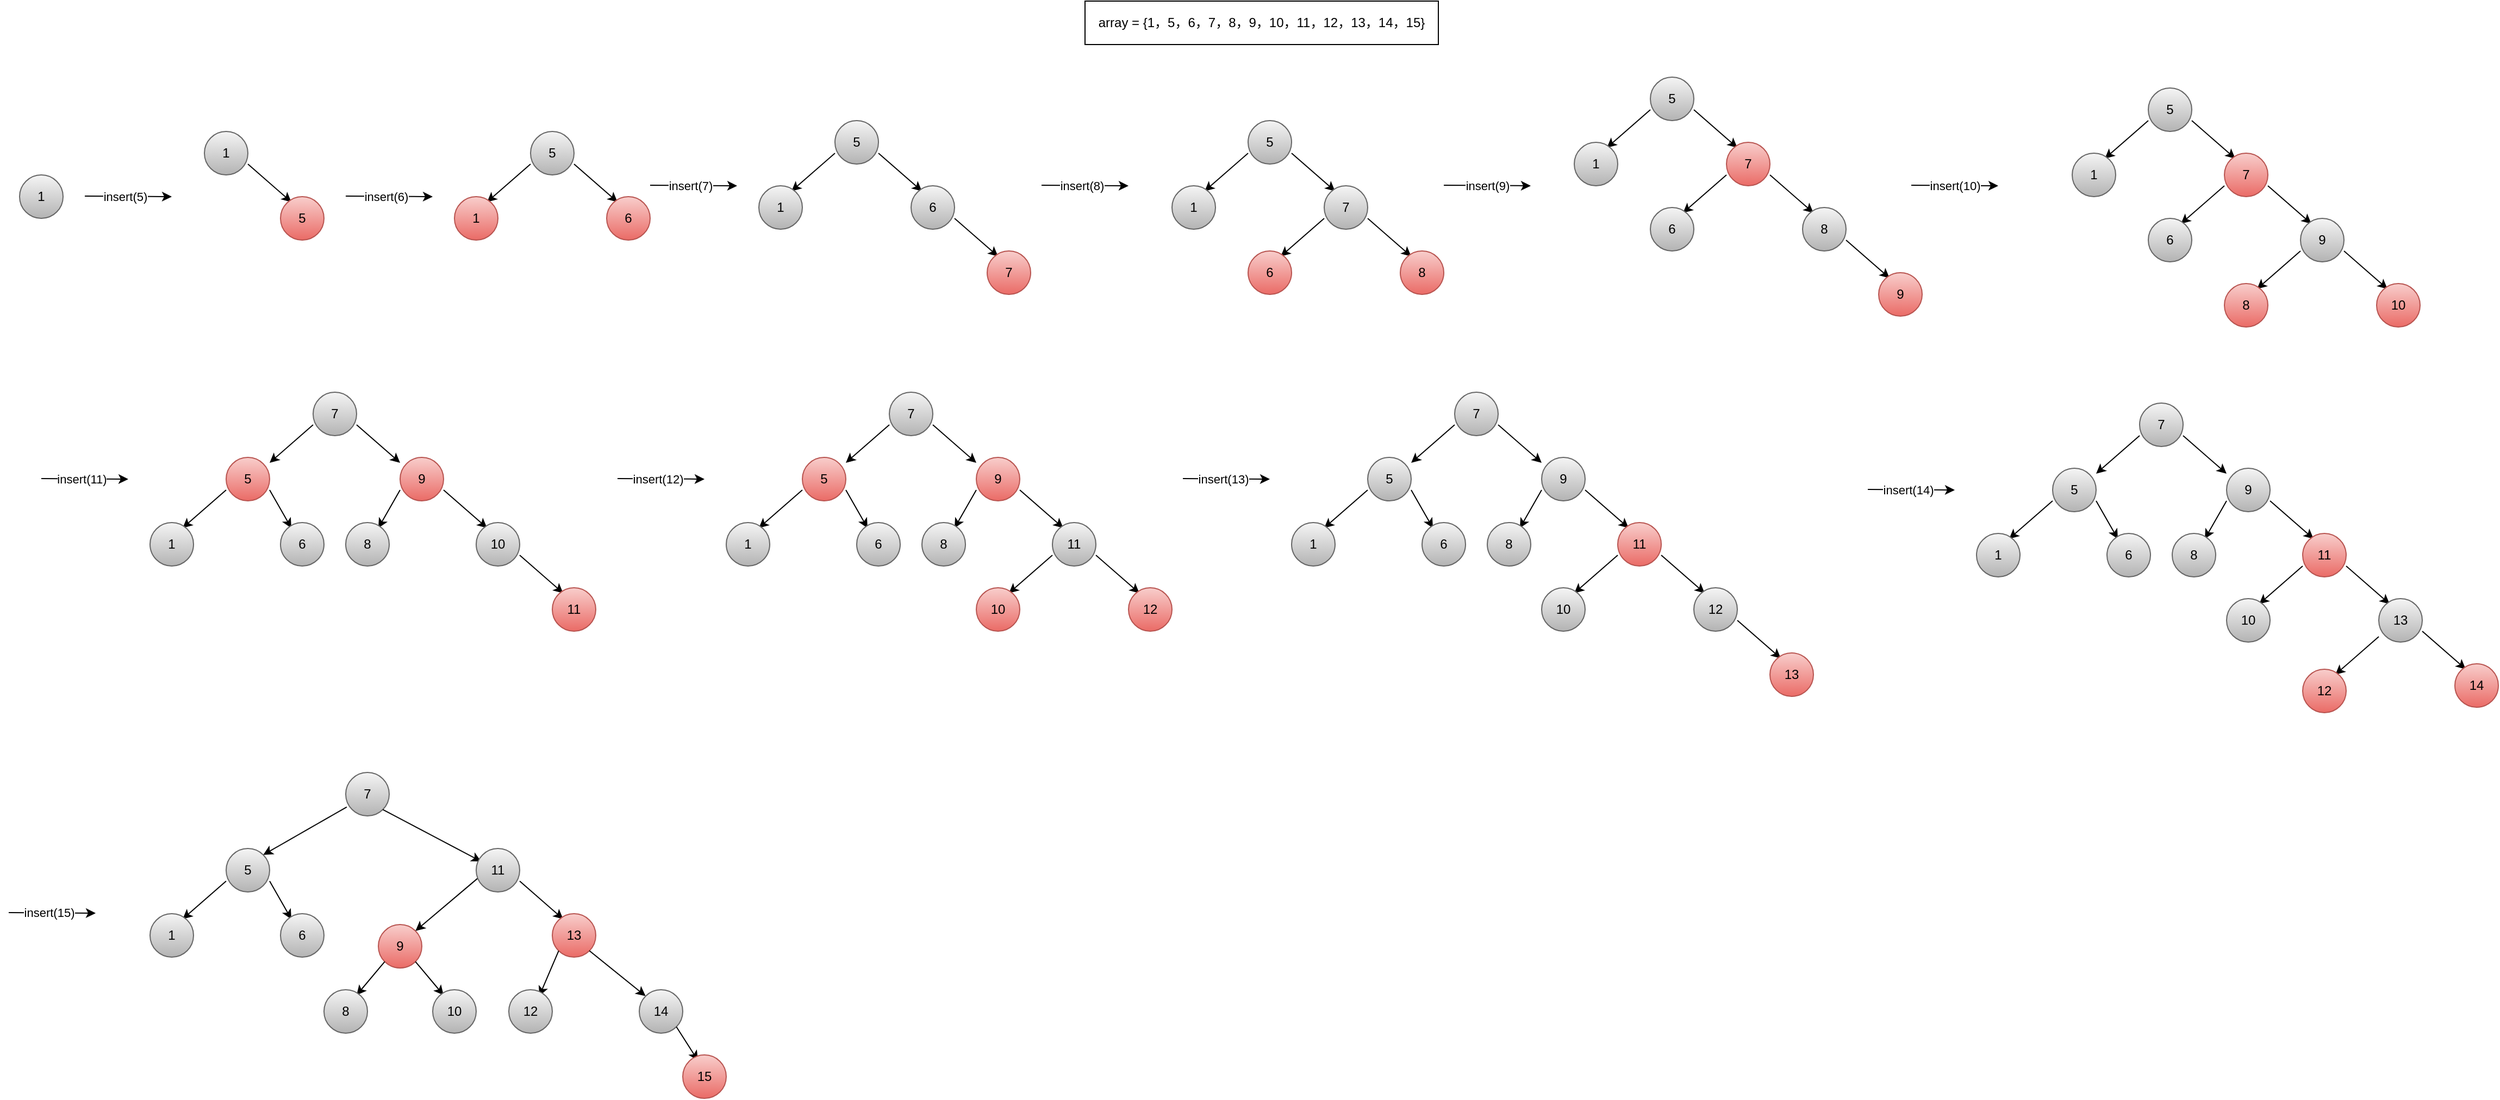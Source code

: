 <mxfile version="26.2.8">
  <diagram name="第 1 页" id="Wae8W_KRl8ywe-Jb29r9">
    <mxGraphModel dx="852" dy="590" grid="1" gridSize="10" guides="1" tooltips="1" connect="1" arrows="1" fold="1" page="1" pageScale="1" pageWidth="827" pageHeight="1169" math="0" shadow="0">
      <root>
        <mxCell id="0" />
        <mxCell id="1" parent="0" />
        <mxCell id="nXGSX_u4DIBoH6PeZEtl-1" value="1" style="ellipse;whiteSpace=wrap;html=1;aspect=fixed;fillColor=#f5f5f5;strokeColor=#666666;gradientColor=#b3b3b3;" vertex="1" parent="1">
          <mxGeometry x="20" y="190" width="40" height="40" as="geometry" />
        </mxCell>
        <mxCell id="nXGSX_u4DIBoH6PeZEtl-2" value="array = {1，5，6，7，8，9，10，11，12，13，14，15}" style="rounded=0;whiteSpace=wrap;html=1;" vertex="1" parent="1">
          <mxGeometry x="1000" y="30" width="325" height="40" as="geometry" />
        </mxCell>
        <mxCell id="nXGSX_u4DIBoH6PeZEtl-3" value="" style="endArrow=classic;html=1;rounded=0;" edge="1" parent="1">
          <mxGeometry width="50" height="50" relative="1" as="geometry">
            <mxPoint x="80" y="209.5" as="sourcePoint" />
            <mxPoint x="160" y="210" as="targetPoint" />
          </mxGeometry>
        </mxCell>
        <mxCell id="nXGSX_u4DIBoH6PeZEtl-4" value="insert(5)" style="edgeLabel;html=1;align=center;verticalAlign=middle;resizable=0;points=[];" vertex="1" connectable="0" parent="nXGSX_u4DIBoH6PeZEtl-3">
          <mxGeometry x="-0.32" relative="1" as="geometry">
            <mxPoint x="10" as="offset" />
          </mxGeometry>
        </mxCell>
        <mxCell id="nXGSX_u4DIBoH6PeZEtl-5" value="1" style="ellipse;whiteSpace=wrap;html=1;aspect=fixed;fillColor=#f5f5f5;strokeColor=#666666;gradientColor=#b3b3b3;" vertex="1" parent="1">
          <mxGeometry x="190" y="150" width="40" height="40" as="geometry" />
        </mxCell>
        <mxCell id="nXGSX_u4DIBoH6PeZEtl-7" value="" style="endArrow=classic;html=1;rounded=0;" edge="1" parent="1">
          <mxGeometry width="50" height="50" relative="1" as="geometry">
            <mxPoint x="230" y="180" as="sourcePoint" />
            <mxPoint x="270" y="215" as="targetPoint" />
          </mxGeometry>
        </mxCell>
        <mxCell id="nXGSX_u4DIBoH6PeZEtl-10" value="5" style="ellipse;whiteSpace=wrap;html=1;aspect=fixed;fillColor=#f8cecc;strokeColor=#b85450;gradientColor=#ea6b66;" vertex="1" parent="1">
          <mxGeometry x="260" y="210" width="40" height="40" as="geometry" />
        </mxCell>
        <mxCell id="nXGSX_u4DIBoH6PeZEtl-11" value="" style="endArrow=classic;html=1;rounded=0;" edge="1" parent="1">
          <mxGeometry width="50" height="50" relative="1" as="geometry">
            <mxPoint x="320" y="209.5" as="sourcePoint" />
            <mxPoint x="400" y="210" as="targetPoint" />
          </mxGeometry>
        </mxCell>
        <mxCell id="nXGSX_u4DIBoH6PeZEtl-12" value="insert(6)" style="edgeLabel;html=1;align=center;verticalAlign=middle;resizable=0;points=[];" vertex="1" connectable="0" parent="nXGSX_u4DIBoH6PeZEtl-11">
          <mxGeometry x="-0.32" relative="1" as="geometry">
            <mxPoint x="10" as="offset" />
          </mxGeometry>
        </mxCell>
        <mxCell id="nXGSX_u4DIBoH6PeZEtl-13" value="5" style="ellipse;whiteSpace=wrap;html=1;aspect=fixed;fillColor=#f5f5f5;strokeColor=#666666;gradientColor=#b3b3b3;" vertex="1" parent="1">
          <mxGeometry x="490" y="150" width="40" height="40" as="geometry" />
        </mxCell>
        <mxCell id="nXGSX_u4DIBoH6PeZEtl-14" value="" style="endArrow=classic;html=1;rounded=0;" edge="1" parent="1">
          <mxGeometry width="50" height="50" relative="1" as="geometry">
            <mxPoint x="530" y="180" as="sourcePoint" />
            <mxPoint x="570" y="215" as="targetPoint" />
          </mxGeometry>
        </mxCell>
        <mxCell id="nXGSX_u4DIBoH6PeZEtl-15" value="6" style="ellipse;whiteSpace=wrap;html=1;aspect=fixed;fillColor=#f8cecc;strokeColor=#b85450;gradientColor=#ea6b66;" vertex="1" parent="1">
          <mxGeometry x="560" y="210" width="40" height="40" as="geometry" />
        </mxCell>
        <mxCell id="nXGSX_u4DIBoH6PeZEtl-16" value="" style="endArrow=classic;html=1;rounded=0;" edge="1" parent="1">
          <mxGeometry width="50" height="50" relative="1" as="geometry">
            <mxPoint x="490" y="180" as="sourcePoint" />
            <mxPoint x="450" y="215" as="targetPoint" />
          </mxGeometry>
        </mxCell>
        <mxCell id="nXGSX_u4DIBoH6PeZEtl-17" value="1" style="ellipse;whiteSpace=wrap;html=1;aspect=fixed;fillColor=#f8cecc;strokeColor=#b85450;gradientColor=#ea6b66;" vertex="1" parent="1">
          <mxGeometry x="420" y="210" width="40" height="40" as="geometry" />
        </mxCell>
        <mxCell id="nXGSX_u4DIBoH6PeZEtl-18" value="" style="endArrow=classic;html=1;rounded=0;" edge="1" parent="1">
          <mxGeometry width="50" height="50" relative="1" as="geometry">
            <mxPoint x="600" y="199.5" as="sourcePoint" />
            <mxPoint x="680" y="200" as="targetPoint" />
          </mxGeometry>
        </mxCell>
        <mxCell id="nXGSX_u4DIBoH6PeZEtl-19" value="insert(7)" style="edgeLabel;html=1;align=center;verticalAlign=middle;resizable=0;points=[];" vertex="1" connectable="0" parent="nXGSX_u4DIBoH6PeZEtl-18">
          <mxGeometry x="-0.32" relative="1" as="geometry">
            <mxPoint x="10" as="offset" />
          </mxGeometry>
        </mxCell>
        <mxCell id="nXGSX_u4DIBoH6PeZEtl-20" value="5" style="ellipse;whiteSpace=wrap;html=1;aspect=fixed;fillColor=#f5f5f5;strokeColor=#666666;gradientColor=#b3b3b3;" vertex="1" parent="1">
          <mxGeometry x="770" y="140" width="40" height="40" as="geometry" />
        </mxCell>
        <mxCell id="nXGSX_u4DIBoH6PeZEtl-21" value="" style="endArrow=classic;html=1;rounded=0;" edge="1" parent="1">
          <mxGeometry width="50" height="50" relative="1" as="geometry">
            <mxPoint x="810" y="170" as="sourcePoint" />
            <mxPoint x="850" y="205" as="targetPoint" />
          </mxGeometry>
        </mxCell>
        <mxCell id="nXGSX_u4DIBoH6PeZEtl-22" value="6" style="ellipse;whiteSpace=wrap;html=1;aspect=fixed;fillColor=#f5f5f5;strokeColor=#666666;gradientColor=#b3b3b3;" vertex="1" parent="1">
          <mxGeometry x="840" y="200" width="40" height="40" as="geometry" />
        </mxCell>
        <mxCell id="nXGSX_u4DIBoH6PeZEtl-23" value="" style="endArrow=classic;html=1;rounded=0;" edge="1" parent="1">
          <mxGeometry width="50" height="50" relative="1" as="geometry">
            <mxPoint x="770" y="170" as="sourcePoint" />
            <mxPoint x="730" y="205" as="targetPoint" />
          </mxGeometry>
        </mxCell>
        <mxCell id="nXGSX_u4DIBoH6PeZEtl-24" value="1" style="ellipse;whiteSpace=wrap;html=1;aspect=fixed;fillColor=#f5f5f5;strokeColor=#666666;gradientColor=#b3b3b3;" vertex="1" parent="1">
          <mxGeometry x="700" y="200" width="40" height="40" as="geometry" />
        </mxCell>
        <mxCell id="nXGSX_u4DIBoH6PeZEtl-25" value="" style="endArrow=classic;html=1;rounded=0;" edge="1" parent="1">
          <mxGeometry width="50" height="50" relative="1" as="geometry">
            <mxPoint x="880" y="230" as="sourcePoint" />
            <mxPoint x="920" y="265" as="targetPoint" />
          </mxGeometry>
        </mxCell>
        <mxCell id="nXGSX_u4DIBoH6PeZEtl-26" value="7" style="ellipse;whiteSpace=wrap;html=1;aspect=fixed;fillColor=#f8cecc;strokeColor=#b85450;gradientColor=#ea6b66;" vertex="1" parent="1">
          <mxGeometry x="910" y="260" width="40" height="40" as="geometry" />
        </mxCell>
        <mxCell id="nXGSX_u4DIBoH6PeZEtl-29" value="" style="endArrow=classic;html=1;rounded=0;" edge="1" parent="1">
          <mxGeometry width="50" height="50" relative="1" as="geometry">
            <mxPoint x="960" y="199.5" as="sourcePoint" />
            <mxPoint x="1040" y="200" as="targetPoint" />
          </mxGeometry>
        </mxCell>
        <mxCell id="nXGSX_u4DIBoH6PeZEtl-30" value="insert(8)" style="edgeLabel;html=1;align=center;verticalAlign=middle;resizable=0;points=[];" vertex="1" connectable="0" parent="nXGSX_u4DIBoH6PeZEtl-29">
          <mxGeometry x="-0.32" relative="1" as="geometry">
            <mxPoint x="10" as="offset" />
          </mxGeometry>
        </mxCell>
        <mxCell id="nXGSX_u4DIBoH6PeZEtl-31" value="5" style="ellipse;whiteSpace=wrap;html=1;aspect=fixed;fillColor=#f5f5f5;strokeColor=#666666;gradientColor=#b3b3b3;" vertex="1" parent="1">
          <mxGeometry x="1150" y="140" width="40" height="40" as="geometry" />
        </mxCell>
        <mxCell id="nXGSX_u4DIBoH6PeZEtl-32" value="" style="endArrow=classic;html=1;rounded=0;" edge="1" parent="1">
          <mxGeometry width="50" height="50" relative="1" as="geometry">
            <mxPoint x="1190" y="170" as="sourcePoint" />
            <mxPoint x="1230" y="205" as="targetPoint" />
          </mxGeometry>
        </mxCell>
        <mxCell id="nXGSX_u4DIBoH6PeZEtl-33" value="7" style="ellipse;whiteSpace=wrap;html=1;aspect=fixed;fillColor=#f5f5f5;strokeColor=#666666;gradientColor=#b3b3b3;" vertex="1" parent="1">
          <mxGeometry x="1220" y="200" width="40" height="40" as="geometry" />
        </mxCell>
        <mxCell id="nXGSX_u4DIBoH6PeZEtl-34" value="" style="endArrow=classic;html=1;rounded=0;" edge="1" parent="1">
          <mxGeometry width="50" height="50" relative="1" as="geometry">
            <mxPoint x="1150" y="170" as="sourcePoint" />
            <mxPoint x="1110" y="205" as="targetPoint" />
          </mxGeometry>
        </mxCell>
        <mxCell id="nXGSX_u4DIBoH6PeZEtl-35" value="1" style="ellipse;whiteSpace=wrap;html=1;aspect=fixed;fillColor=#f5f5f5;strokeColor=#666666;gradientColor=#b3b3b3;" vertex="1" parent="1">
          <mxGeometry x="1080" y="200" width="40" height="40" as="geometry" />
        </mxCell>
        <mxCell id="nXGSX_u4DIBoH6PeZEtl-36" value="" style="endArrow=classic;html=1;rounded=0;" edge="1" parent="1">
          <mxGeometry width="50" height="50" relative="1" as="geometry">
            <mxPoint x="1260" y="230" as="sourcePoint" />
            <mxPoint x="1300" y="265" as="targetPoint" />
          </mxGeometry>
        </mxCell>
        <mxCell id="nXGSX_u4DIBoH6PeZEtl-37" value="8" style="ellipse;whiteSpace=wrap;html=1;aspect=fixed;fillColor=#f8cecc;strokeColor=#b85450;gradientColor=#ea6b66;" vertex="1" parent="1">
          <mxGeometry x="1290" y="260" width="40" height="40" as="geometry" />
        </mxCell>
        <mxCell id="nXGSX_u4DIBoH6PeZEtl-38" value="" style="endArrow=classic;html=1;rounded=0;" edge="1" parent="1">
          <mxGeometry width="50" height="50" relative="1" as="geometry">
            <mxPoint x="1220" y="230" as="sourcePoint" />
            <mxPoint x="1180" y="265" as="targetPoint" />
          </mxGeometry>
        </mxCell>
        <mxCell id="nXGSX_u4DIBoH6PeZEtl-39" value="6" style="ellipse;whiteSpace=wrap;html=1;aspect=fixed;fillColor=#f8cecc;strokeColor=#b85450;gradientColor=#ea6b66;" vertex="1" parent="1">
          <mxGeometry x="1150" y="260" width="40" height="40" as="geometry" />
        </mxCell>
        <mxCell id="nXGSX_u4DIBoH6PeZEtl-40" value="" style="endArrow=classic;html=1;rounded=0;" edge="1" parent="1">
          <mxGeometry width="50" height="50" relative="1" as="geometry">
            <mxPoint x="1330" y="199.5" as="sourcePoint" />
            <mxPoint x="1410" y="200" as="targetPoint" />
          </mxGeometry>
        </mxCell>
        <mxCell id="nXGSX_u4DIBoH6PeZEtl-41" value="insert(9)" style="edgeLabel;html=1;align=center;verticalAlign=middle;resizable=0;points=[];" vertex="1" connectable="0" parent="nXGSX_u4DIBoH6PeZEtl-40">
          <mxGeometry x="-0.32" relative="1" as="geometry">
            <mxPoint x="13" as="offset" />
          </mxGeometry>
        </mxCell>
        <mxCell id="nXGSX_u4DIBoH6PeZEtl-42" value="5" style="ellipse;whiteSpace=wrap;html=1;aspect=fixed;fillColor=#f5f5f5;strokeColor=#666666;gradientColor=#b3b3b3;" vertex="1" parent="1">
          <mxGeometry x="1520" y="100" width="40" height="40" as="geometry" />
        </mxCell>
        <mxCell id="nXGSX_u4DIBoH6PeZEtl-43" value="" style="endArrow=classic;html=1;rounded=0;" edge="1" parent="1">
          <mxGeometry width="50" height="50" relative="1" as="geometry">
            <mxPoint x="1560" y="130" as="sourcePoint" />
            <mxPoint x="1600" y="165" as="targetPoint" />
          </mxGeometry>
        </mxCell>
        <mxCell id="nXGSX_u4DIBoH6PeZEtl-44" value="7" style="ellipse;whiteSpace=wrap;html=1;aspect=fixed;fillColor=#f8cecc;strokeColor=#b85450;gradientColor=#ea6b66;" vertex="1" parent="1">
          <mxGeometry x="1590" y="160" width="40" height="40" as="geometry" />
        </mxCell>
        <mxCell id="nXGSX_u4DIBoH6PeZEtl-45" value="" style="endArrow=classic;html=1;rounded=0;" edge="1" parent="1">
          <mxGeometry width="50" height="50" relative="1" as="geometry">
            <mxPoint x="1520" y="130" as="sourcePoint" />
            <mxPoint x="1480" y="165" as="targetPoint" />
          </mxGeometry>
        </mxCell>
        <mxCell id="nXGSX_u4DIBoH6PeZEtl-46" value="1" style="ellipse;whiteSpace=wrap;html=1;aspect=fixed;fillColor=#f5f5f5;strokeColor=#666666;gradientColor=#b3b3b3;" vertex="1" parent="1">
          <mxGeometry x="1450" y="160" width="40" height="40" as="geometry" />
        </mxCell>
        <mxCell id="nXGSX_u4DIBoH6PeZEtl-47" value="" style="endArrow=classic;html=1;rounded=0;" edge="1" parent="1">
          <mxGeometry width="50" height="50" relative="1" as="geometry">
            <mxPoint x="1630" y="190" as="sourcePoint" />
            <mxPoint x="1670" y="225" as="targetPoint" />
          </mxGeometry>
        </mxCell>
        <mxCell id="nXGSX_u4DIBoH6PeZEtl-48" value="8" style="ellipse;whiteSpace=wrap;html=1;aspect=fixed;fillColor=#f5f5f5;strokeColor=#666666;gradientColor=#b3b3b3;" vertex="1" parent="1">
          <mxGeometry x="1660" y="220" width="40" height="40" as="geometry" />
        </mxCell>
        <mxCell id="nXGSX_u4DIBoH6PeZEtl-49" value="" style="endArrow=classic;html=1;rounded=0;" edge="1" parent="1">
          <mxGeometry width="50" height="50" relative="1" as="geometry">
            <mxPoint x="1590" y="190" as="sourcePoint" />
            <mxPoint x="1550" y="225" as="targetPoint" />
          </mxGeometry>
        </mxCell>
        <mxCell id="nXGSX_u4DIBoH6PeZEtl-50" value="6" style="ellipse;whiteSpace=wrap;html=1;aspect=fixed;fillColor=#f5f5f5;strokeColor=#666666;gradientColor=#b3b3b3;" vertex="1" parent="1">
          <mxGeometry x="1520" y="220" width="40" height="40" as="geometry" />
        </mxCell>
        <mxCell id="nXGSX_u4DIBoH6PeZEtl-51" value="" style="endArrow=classic;html=1;rounded=0;" edge="1" parent="1">
          <mxGeometry width="50" height="50" relative="1" as="geometry">
            <mxPoint x="1700" y="250" as="sourcePoint" />
            <mxPoint x="1740" y="285" as="targetPoint" />
          </mxGeometry>
        </mxCell>
        <mxCell id="nXGSX_u4DIBoH6PeZEtl-52" value="9" style="ellipse;whiteSpace=wrap;html=1;aspect=fixed;fillColor=#f8cecc;strokeColor=#b85450;gradientColor=#ea6b66;" vertex="1" parent="1">
          <mxGeometry x="1730" y="280" width="40" height="40" as="geometry" />
        </mxCell>
        <mxCell id="nXGSX_u4DIBoH6PeZEtl-53" value="" style="endArrow=classic;html=1;rounded=0;" edge="1" parent="1">
          <mxGeometry width="50" height="50" relative="1" as="geometry">
            <mxPoint x="1760" y="199.5" as="sourcePoint" />
            <mxPoint x="1840" y="200" as="targetPoint" />
          </mxGeometry>
        </mxCell>
        <mxCell id="nXGSX_u4DIBoH6PeZEtl-54" value="insert(10)" style="edgeLabel;html=1;align=center;verticalAlign=middle;resizable=0;points=[];" vertex="1" connectable="0" parent="nXGSX_u4DIBoH6PeZEtl-53">
          <mxGeometry x="-0.32" relative="1" as="geometry">
            <mxPoint x="13" as="offset" />
          </mxGeometry>
        </mxCell>
        <mxCell id="nXGSX_u4DIBoH6PeZEtl-55" value="5" style="ellipse;whiteSpace=wrap;html=1;aspect=fixed;fillColor=#f5f5f5;strokeColor=#666666;gradientColor=#b3b3b3;" vertex="1" parent="1">
          <mxGeometry x="1978" y="110" width="40" height="40" as="geometry" />
        </mxCell>
        <mxCell id="nXGSX_u4DIBoH6PeZEtl-56" value="" style="endArrow=classic;html=1;rounded=0;" edge="1" parent="1">
          <mxGeometry width="50" height="50" relative="1" as="geometry">
            <mxPoint x="2018" y="140" as="sourcePoint" />
            <mxPoint x="2058" y="175" as="targetPoint" />
          </mxGeometry>
        </mxCell>
        <mxCell id="nXGSX_u4DIBoH6PeZEtl-57" value="7" style="ellipse;whiteSpace=wrap;html=1;aspect=fixed;fillColor=#f8cecc;strokeColor=#b85450;gradientColor=#ea6b66;" vertex="1" parent="1">
          <mxGeometry x="2048" y="170" width="40" height="40" as="geometry" />
        </mxCell>
        <mxCell id="nXGSX_u4DIBoH6PeZEtl-58" value="" style="endArrow=classic;html=1;rounded=0;" edge="1" parent="1">
          <mxGeometry width="50" height="50" relative="1" as="geometry">
            <mxPoint x="1978" y="140" as="sourcePoint" />
            <mxPoint x="1938" y="175" as="targetPoint" />
          </mxGeometry>
        </mxCell>
        <mxCell id="nXGSX_u4DIBoH6PeZEtl-59" value="1" style="ellipse;whiteSpace=wrap;html=1;aspect=fixed;fillColor=#f5f5f5;strokeColor=#666666;gradientColor=#b3b3b3;" vertex="1" parent="1">
          <mxGeometry x="1908" y="170" width="40" height="40" as="geometry" />
        </mxCell>
        <mxCell id="nXGSX_u4DIBoH6PeZEtl-60" value="" style="endArrow=classic;html=1;rounded=0;" edge="1" parent="1">
          <mxGeometry width="50" height="50" relative="1" as="geometry">
            <mxPoint x="2088" y="200" as="sourcePoint" />
            <mxPoint x="2128" y="235" as="targetPoint" />
          </mxGeometry>
        </mxCell>
        <mxCell id="nXGSX_u4DIBoH6PeZEtl-61" value="9" style="ellipse;whiteSpace=wrap;html=1;aspect=fixed;fillColor=#f5f5f5;strokeColor=#666666;gradientColor=#b3b3b3;" vertex="1" parent="1">
          <mxGeometry x="2118" y="230" width="40" height="40" as="geometry" />
        </mxCell>
        <mxCell id="nXGSX_u4DIBoH6PeZEtl-62" value="" style="endArrow=classic;html=1;rounded=0;" edge="1" parent="1">
          <mxGeometry width="50" height="50" relative="1" as="geometry">
            <mxPoint x="2048" y="200" as="sourcePoint" />
            <mxPoint x="2008" y="235" as="targetPoint" />
          </mxGeometry>
        </mxCell>
        <mxCell id="nXGSX_u4DIBoH6PeZEtl-63" value="6" style="ellipse;whiteSpace=wrap;html=1;aspect=fixed;fillColor=#f5f5f5;strokeColor=#666666;gradientColor=#b3b3b3;" vertex="1" parent="1">
          <mxGeometry x="1978" y="230" width="40" height="40" as="geometry" />
        </mxCell>
        <mxCell id="nXGSX_u4DIBoH6PeZEtl-64" value="" style="endArrow=classic;html=1;rounded=0;" edge="1" parent="1">
          <mxGeometry width="50" height="50" relative="1" as="geometry">
            <mxPoint x="2158" y="260" as="sourcePoint" />
            <mxPoint x="2198" y="295" as="targetPoint" />
          </mxGeometry>
        </mxCell>
        <mxCell id="nXGSX_u4DIBoH6PeZEtl-65" value="10" style="ellipse;whiteSpace=wrap;html=1;aspect=fixed;fillColor=#f8cecc;strokeColor=#b85450;gradientColor=#ea6b66;" vertex="1" parent="1">
          <mxGeometry x="2188" y="290" width="40" height="40" as="geometry" />
        </mxCell>
        <mxCell id="nXGSX_u4DIBoH6PeZEtl-69" value="" style="endArrow=classic;html=1;rounded=0;" edge="1" parent="1">
          <mxGeometry width="50" height="50" relative="1" as="geometry">
            <mxPoint x="2118" y="260" as="sourcePoint" />
            <mxPoint x="2078" y="295" as="targetPoint" />
          </mxGeometry>
        </mxCell>
        <mxCell id="nXGSX_u4DIBoH6PeZEtl-70" value="8" style="ellipse;whiteSpace=wrap;html=1;aspect=fixed;fillColor=#f8cecc;strokeColor=#b85450;gradientColor=#ea6b66;" vertex="1" parent="1">
          <mxGeometry x="2048" y="290" width="40" height="40" as="geometry" />
        </mxCell>
        <mxCell id="nXGSX_u4DIBoH6PeZEtl-71" value="" style="endArrow=classic;html=1;rounded=0;" edge="1" parent="1">
          <mxGeometry width="50" height="50" relative="1" as="geometry">
            <mxPoint x="40" y="469.5" as="sourcePoint" />
            <mxPoint x="120" y="470" as="targetPoint" />
          </mxGeometry>
        </mxCell>
        <mxCell id="nXGSX_u4DIBoH6PeZEtl-72" value="insert(11)" style="edgeLabel;html=1;align=center;verticalAlign=middle;resizable=0;points=[];" vertex="1" connectable="0" parent="nXGSX_u4DIBoH6PeZEtl-71">
          <mxGeometry x="-0.32" relative="1" as="geometry">
            <mxPoint x="10" as="offset" />
          </mxGeometry>
        </mxCell>
        <mxCell id="nXGSX_u4DIBoH6PeZEtl-73" value="5" style="ellipse;whiteSpace=wrap;html=1;aspect=fixed;fillColor=#f8cecc;strokeColor=#b85450;gradientColor=#ea6b66;" vertex="1" parent="1">
          <mxGeometry x="210" y="450" width="40" height="40" as="geometry" />
        </mxCell>
        <mxCell id="nXGSX_u4DIBoH6PeZEtl-74" value="" style="endArrow=classic;html=1;rounded=0;" edge="1" parent="1">
          <mxGeometry width="50" height="50" relative="1" as="geometry">
            <mxPoint x="250" y="480" as="sourcePoint" />
            <mxPoint x="270" y="515" as="targetPoint" />
          </mxGeometry>
        </mxCell>
        <mxCell id="nXGSX_u4DIBoH6PeZEtl-75" value="7" style="ellipse;whiteSpace=wrap;html=1;aspect=fixed;fillColor=#f5f5f5;strokeColor=#666666;gradientColor=#b3b3b3;" vertex="1" parent="1">
          <mxGeometry x="290" y="390" width="40" height="40" as="geometry" />
        </mxCell>
        <mxCell id="nXGSX_u4DIBoH6PeZEtl-76" value="" style="endArrow=classic;html=1;rounded=0;" edge="1" parent="1">
          <mxGeometry width="50" height="50" relative="1" as="geometry">
            <mxPoint x="210" y="480" as="sourcePoint" />
            <mxPoint x="170" y="515" as="targetPoint" />
          </mxGeometry>
        </mxCell>
        <mxCell id="nXGSX_u4DIBoH6PeZEtl-77" value="1" style="ellipse;whiteSpace=wrap;html=1;aspect=fixed;fillColor=#f5f5f5;strokeColor=#666666;gradientColor=#b3b3b3;" vertex="1" parent="1">
          <mxGeometry x="140" y="510" width="40" height="40" as="geometry" />
        </mxCell>
        <mxCell id="nXGSX_u4DIBoH6PeZEtl-78" value="" style="endArrow=classic;html=1;rounded=0;" edge="1" parent="1">
          <mxGeometry width="50" height="50" relative="1" as="geometry">
            <mxPoint x="330" y="420" as="sourcePoint" />
            <mxPoint x="370" y="455" as="targetPoint" />
          </mxGeometry>
        </mxCell>
        <mxCell id="nXGSX_u4DIBoH6PeZEtl-79" value="9" style="ellipse;whiteSpace=wrap;html=1;aspect=fixed;fillColor=#f8cecc;strokeColor=#b85450;gradientColor=#ea6b66;" vertex="1" parent="1">
          <mxGeometry x="370" y="450" width="40" height="40" as="geometry" />
        </mxCell>
        <mxCell id="nXGSX_u4DIBoH6PeZEtl-80" value="" style="endArrow=classic;html=1;rounded=0;" edge="1" parent="1">
          <mxGeometry width="50" height="50" relative="1" as="geometry">
            <mxPoint x="290" y="420" as="sourcePoint" />
            <mxPoint x="250" y="455" as="targetPoint" />
          </mxGeometry>
        </mxCell>
        <mxCell id="nXGSX_u4DIBoH6PeZEtl-81" value="6" style="ellipse;whiteSpace=wrap;html=1;aspect=fixed;fillColor=#f5f5f5;strokeColor=#666666;gradientColor=#b3b3b3;" vertex="1" parent="1">
          <mxGeometry x="260" y="510" width="40" height="40" as="geometry" />
        </mxCell>
        <mxCell id="nXGSX_u4DIBoH6PeZEtl-82" value="" style="endArrow=classic;html=1;rounded=0;" edge="1" parent="1">
          <mxGeometry width="50" height="50" relative="1" as="geometry">
            <mxPoint x="410" y="480" as="sourcePoint" />
            <mxPoint x="450" y="515" as="targetPoint" />
          </mxGeometry>
        </mxCell>
        <mxCell id="nXGSX_u4DIBoH6PeZEtl-83" value="10" style="ellipse;whiteSpace=wrap;html=1;aspect=fixed;fillColor=#f5f5f5;strokeColor=#666666;gradientColor=#b3b3b3;" vertex="1" parent="1">
          <mxGeometry x="440" y="510" width="40" height="40" as="geometry" />
        </mxCell>
        <mxCell id="nXGSX_u4DIBoH6PeZEtl-84" value="" style="endArrow=classic;html=1;rounded=0;" edge="1" parent="1">
          <mxGeometry width="50" height="50" relative="1" as="geometry">
            <mxPoint x="370" y="480" as="sourcePoint" />
            <mxPoint x="350" y="515" as="targetPoint" />
          </mxGeometry>
        </mxCell>
        <mxCell id="nXGSX_u4DIBoH6PeZEtl-85" value="8" style="ellipse;whiteSpace=wrap;html=1;aspect=fixed;fillColor=#f5f5f5;strokeColor=#666666;gradientColor=#b3b3b3;" vertex="1" parent="1">
          <mxGeometry x="320" y="510" width="40" height="40" as="geometry" />
        </mxCell>
        <mxCell id="nXGSX_u4DIBoH6PeZEtl-86" value="" style="endArrow=classic;html=1;rounded=0;" edge="1" parent="1">
          <mxGeometry width="50" height="50" relative="1" as="geometry">
            <mxPoint x="480" y="540" as="sourcePoint" />
            <mxPoint x="520" y="575" as="targetPoint" />
          </mxGeometry>
        </mxCell>
        <mxCell id="nXGSX_u4DIBoH6PeZEtl-87" value="11" style="ellipse;whiteSpace=wrap;html=1;aspect=fixed;fillColor=#f8cecc;strokeColor=#b85450;gradientColor=#ea6b66;" vertex="1" parent="1">
          <mxGeometry x="510" y="570" width="40" height="40" as="geometry" />
        </mxCell>
        <mxCell id="nXGSX_u4DIBoH6PeZEtl-90" value="" style="endArrow=classic;html=1;rounded=0;" edge="1" parent="1">
          <mxGeometry width="50" height="50" relative="1" as="geometry">
            <mxPoint x="570" y="469.5" as="sourcePoint" />
            <mxPoint x="650" y="470" as="targetPoint" />
          </mxGeometry>
        </mxCell>
        <mxCell id="nXGSX_u4DIBoH6PeZEtl-91" value="insert(12)" style="edgeLabel;html=1;align=center;verticalAlign=middle;resizable=0;points=[];" vertex="1" connectable="0" parent="nXGSX_u4DIBoH6PeZEtl-90">
          <mxGeometry x="-0.32" relative="1" as="geometry">
            <mxPoint x="10" as="offset" />
          </mxGeometry>
        </mxCell>
        <mxCell id="nXGSX_u4DIBoH6PeZEtl-92" value="5" style="ellipse;whiteSpace=wrap;html=1;aspect=fixed;fillColor=#f8cecc;strokeColor=#b85450;gradientColor=#ea6b66;" vertex="1" parent="1">
          <mxGeometry x="740" y="450" width="40" height="40" as="geometry" />
        </mxCell>
        <mxCell id="nXGSX_u4DIBoH6PeZEtl-93" value="" style="endArrow=classic;html=1;rounded=0;" edge="1" parent="1">
          <mxGeometry width="50" height="50" relative="1" as="geometry">
            <mxPoint x="780" y="480" as="sourcePoint" />
            <mxPoint x="800" y="515" as="targetPoint" />
          </mxGeometry>
        </mxCell>
        <mxCell id="nXGSX_u4DIBoH6PeZEtl-94" value="7" style="ellipse;whiteSpace=wrap;html=1;aspect=fixed;fillColor=#f5f5f5;strokeColor=#666666;gradientColor=#b3b3b3;" vertex="1" parent="1">
          <mxGeometry x="820" y="390" width="40" height="40" as="geometry" />
        </mxCell>
        <mxCell id="nXGSX_u4DIBoH6PeZEtl-95" value="" style="endArrow=classic;html=1;rounded=0;" edge="1" parent="1">
          <mxGeometry width="50" height="50" relative="1" as="geometry">
            <mxPoint x="740" y="480" as="sourcePoint" />
            <mxPoint x="700" y="515" as="targetPoint" />
          </mxGeometry>
        </mxCell>
        <mxCell id="nXGSX_u4DIBoH6PeZEtl-96" value="1" style="ellipse;whiteSpace=wrap;html=1;aspect=fixed;fillColor=#f5f5f5;strokeColor=#666666;gradientColor=#b3b3b3;" vertex="1" parent="1">
          <mxGeometry x="670" y="510" width="40" height="40" as="geometry" />
        </mxCell>
        <mxCell id="nXGSX_u4DIBoH6PeZEtl-97" value="" style="endArrow=classic;html=1;rounded=0;" edge="1" parent="1">
          <mxGeometry width="50" height="50" relative="1" as="geometry">
            <mxPoint x="860" y="420" as="sourcePoint" />
            <mxPoint x="900" y="455" as="targetPoint" />
          </mxGeometry>
        </mxCell>
        <mxCell id="nXGSX_u4DIBoH6PeZEtl-98" value="9" style="ellipse;whiteSpace=wrap;html=1;aspect=fixed;fillColor=#f8cecc;strokeColor=#b85450;gradientColor=#ea6b66;" vertex="1" parent="1">
          <mxGeometry x="900" y="450" width="40" height="40" as="geometry" />
        </mxCell>
        <mxCell id="nXGSX_u4DIBoH6PeZEtl-99" value="" style="endArrow=classic;html=1;rounded=0;" edge="1" parent="1">
          <mxGeometry width="50" height="50" relative="1" as="geometry">
            <mxPoint x="820" y="420" as="sourcePoint" />
            <mxPoint x="780" y="455" as="targetPoint" />
          </mxGeometry>
        </mxCell>
        <mxCell id="nXGSX_u4DIBoH6PeZEtl-100" value="6" style="ellipse;whiteSpace=wrap;html=1;aspect=fixed;fillColor=#f5f5f5;strokeColor=#666666;gradientColor=#b3b3b3;" vertex="1" parent="1">
          <mxGeometry x="790" y="510" width="40" height="40" as="geometry" />
        </mxCell>
        <mxCell id="nXGSX_u4DIBoH6PeZEtl-101" value="" style="endArrow=classic;html=1;rounded=0;" edge="1" parent="1">
          <mxGeometry width="50" height="50" relative="1" as="geometry">
            <mxPoint x="940" y="480" as="sourcePoint" />
            <mxPoint x="980" y="515" as="targetPoint" />
          </mxGeometry>
        </mxCell>
        <mxCell id="nXGSX_u4DIBoH6PeZEtl-102" value="11" style="ellipse;whiteSpace=wrap;html=1;aspect=fixed;fillColor=#f5f5f5;strokeColor=#666666;gradientColor=#b3b3b3;" vertex="1" parent="1">
          <mxGeometry x="970" y="510" width="40" height="40" as="geometry" />
        </mxCell>
        <mxCell id="nXGSX_u4DIBoH6PeZEtl-103" value="" style="endArrow=classic;html=1;rounded=0;" edge="1" parent="1">
          <mxGeometry width="50" height="50" relative="1" as="geometry">
            <mxPoint x="900" y="480" as="sourcePoint" />
            <mxPoint x="880" y="515" as="targetPoint" />
          </mxGeometry>
        </mxCell>
        <mxCell id="nXGSX_u4DIBoH6PeZEtl-104" value="8" style="ellipse;whiteSpace=wrap;html=1;aspect=fixed;fillColor=#f5f5f5;strokeColor=#666666;gradientColor=#b3b3b3;" vertex="1" parent="1">
          <mxGeometry x="850" y="510" width="40" height="40" as="geometry" />
        </mxCell>
        <mxCell id="nXGSX_u4DIBoH6PeZEtl-105" value="" style="endArrow=classic;html=1;rounded=0;" edge="1" parent="1">
          <mxGeometry width="50" height="50" relative="1" as="geometry">
            <mxPoint x="1010" y="540" as="sourcePoint" />
            <mxPoint x="1050" y="575" as="targetPoint" />
          </mxGeometry>
        </mxCell>
        <mxCell id="nXGSX_u4DIBoH6PeZEtl-106" value="12" style="ellipse;whiteSpace=wrap;html=1;aspect=fixed;fillColor=#f8cecc;strokeColor=#b85450;gradientColor=#ea6b66;" vertex="1" parent="1">
          <mxGeometry x="1040" y="570" width="40" height="40" as="geometry" />
        </mxCell>
        <mxCell id="nXGSX_u4DIBoH6PeZEtl-109" value="" style="endArrow=classic;html=1;rounded=0;" edge="1" parent="1">
          <mxGeometry width="50" height="50" relative="1" as="geometry">
            <mxPoint x="970" y="540" as="sourcePoint" />
            <mxPoint x="930" y="575" as="targetPoint" />
          </mxGeometry>
        </mxCell>
        <mxCell id="nXGSX_u4DIBoH6PeZEtl-110" value="10" style="ellipse;whiteSpace=wrap;html=1;aspect=fixed;fillColor=#f8cecc;strokeColor=#b85450;gradientColor=#ea6b66;" vertex="1" parent="1">
          <mxGeometry x="900" y="570" width="40" height="40" as="geometry" />
        </mxCell>
        <mxCell id="nXGSX_u4DIBoH6PeZEtl-112" value="" style="endArrow=classic;html=1;rounded=0;" edge="1" parent="1">
          <mxGeometry width="50" height="50" relative="1" as="geometry">
            <mxPoint x="1090" y="469.5" as="sourcePoint" />
            <mxPoint x="1170" y="470" as="targetPoint" />
          </mxGeometry>
        </mxCell>
        <mxCell id="nXGSX_u4DIBoH6PeZEtl-113" value="insert(13)" style="edgeLabel;html=1;align=center;verticalAlign=middle;resizable=0;points=[];" vertex="1" connectable="0" parent="nXGSX_u4DIBoH6PeZEtl-112">
          <mxGeometry x="-0.32" relative="1" as="geometry">
            <mxPoint x="10" as="offset" />
          </mxGeometry>
        </mxCell>
        <mxCell id="nXGSX_u4DIBoH6PeZEtl-114" value="5" style="ellipse;whiteSpace=wrap;html=1;aspect=fixed;fillColor=#f5f5f5;strokeColor=#666666;gradientColor=#b3b3b3;" vertex="1" parent="1">
          <mxGeometry x="1260" y="450" width="40" height="40" as="geometry" />
        </mxCell>
        <mxCell id="nXGSX_u4DIBoH6PeZEtl-115" value="" style="endArrow=classic;html=1;rounded=0;" edge="1" parent="1">
          <mxGeometry width="50" height="50" relative="1" as="geometry">
            <mxPoint x="1300" y="480" as="sourcePoint" />
            <mxPoint x="1320" y="515" as="targetPoint" />
          </mxGeometry>
        </mxCell>
        <mxCell id="nXGSX_u4DIBoH6PeZEtl-116" value="7" style="ellipse;whiteSpace=wrap;html=1;aspect=fixed;fillColor=#f5f5f5;strokeColor=#666666;gradientColor=#b3b3b3;" vertex="1" parent="1">
          <mxGeometry x="1340" y="390" width="40" height="40" as="geometry" />
        </mxCell>
        <mxCell id="nXGSX_u4DIBoH6PeZEtl-117" value="" style="endArrow=classic;html=1;rounded=0;" edge="1" parent="1">
          <mxGeometry width="50" height="50" relative="1" as="geometry">
            <mxPoint x="1260" y="480" as="sourcePoint" />
            <mxPoint x="1220" y="515" as="targetPoint" />
          </mxGeometry>
        </mxCell>
        <mxCell id="nXGSX_u4DIBoH6PeZEtl-118" value="1" style="ellipse;whiteSpace=wrap;html=1;aspect=fixed;fillColor=#f5f5f5;strokeColor=#666666;gradientColor=#b3b3b3;" vertex="1" parent="1">
          <mxGeometry x="1190" y="510" width="40" height="40" as="geometry" />
        </mxCell>
        <mxCell id="nXGSX_u4DIBoH6PeZEtl-119" value="" style="endArrow=classic;html=1;rounded=0;" edge="1" parent="1">
          <mxGeometry width="50" height="50" relative="1" as="geometry">
            <mxPoint x="1380" y="420" as="sourcePoint" />
            <mxPoint x="1420" y="455" as="targetPoint" />
          </mxGeometry>
        </mxCell>
        <mxCell id="nXGSX_u4DIBoH6PeZEtl-120" value="9" style="ellipse;whiteSpace=wrap;html=1;aspect=fixed;fillColor=#f5f5f5;strokeColor=#666666;gradientColor=#b3b3b3;" vertex="1" parent="1">
          <mxGeometry x="1420" y="450" width="40" height="40" as="geometry" />
        </mxCell>
        <mxCell id="nXGSX_u4DIBoH6PeZEtl-121" value="" style="endArrow=classic;html=1;rounded=0;" edge="1" parent="1">
          <mxGeometry width="50" height="50" relative="1" as="geometry">
            <mxPoint x="1340" y="420" as="sourcePoint" />
            <mxPoint x="1300" y="455" as="targetPoint" />
          </mxGeometry>
        </mxCell>
        <mxCell id="nXGSX_u4DIBoH6PeZEtl-122" value="6" style="ellipse;whiteSpace=wrap;html=1;aspect=fixed;fillColor=#f5f5f5;strokeColor=#666666;gradientColor=#b3b3b3;" vertex="1" parent="1">
          <mxGeometry x="1310" y="510" width="40" height="40" as="geometry" />
        </mxCell>
        <mxCell id="nXGSX_u4DIBoH6PeZEtl-123" value="" style="endArrow=classic;html=1;rounded=0;" edge="1" parent="1">
          <mxGeometry width="50" height="50" relative="1" as="geometry">
            <mxPoint x="1460" y="480" as="sourcePoint" />
            <mxPoint x="1500" y="515" as="targetPoint" />
          </mxGeometry>
        </mxCell>
        <mxCell id="nXGSX_u4DIBoH6PeZEtl-124" value="11" style="ellipse;whiteSpace=wrap;html=1;aspect=fixed;fillColor=#f8cecc;strokeColor=#b85450;gradientColor=#ea6b66;" vertex="1" parent="1">
          <mxGeometry x="1490" y="510" width="40" height="40" as="geometry" />
        </mxCell>
        <mxCell id="nXGSX_u4DIBoH6PeZEtl-125" value="" style="endArrow=classic;html=1;rounded=0;" edge="1" parent="1">
          <mxGeometry width="50" height="50" relative="1" as="geometry">
            <mxPoint x="1420" y="480" as="sourcePoint" />
            <mxPoint x="1400" y="515" as="targetPoint" />
          </mxGeometry>
        </mxCell>
        <mxCell id="nXGSX_u4DIBoH6PeZEtl-126" value="8" style="ellipse;whiteSpace=wrap;html=1;aspect=fixed;fillColor=#f5f5f5;strokeColor=#666666;gradientColor=#b3b3b3;" vertex="1" parent="1">
          <mxGeometry x="1370" y="510" width="40" height="40" as="geometry" />
        </mxCell>
        <mxCell id="nXGSX_u4DIBoH6PeZEtl-127" value="" style="endArrow=classic;html=1;rounded=0;" edge="1" parent="1">
          <mxGeometry width="50" height="50" relative="1" as="geometry">
            <mxPoint x="1530" y="540" as="sourcePoint" />
            <mxPoint x="1570" y="575" as="targetPoint" />
          </mxGeometry>
        </mxCell>
        <mxCell id="nXGSX_u4DIBoH6PeZEtl-128" value="12" style="ellipse;whiteSpace=wrap;html=1;aspect=fixed;fillColor=#f5f5f5;strokeColor=#666666;gradientColor=#b3b3b3;" vertex="1" parent="1">
          <mxGeometry x="1560" y="570" width="40" height="40" as="geometry" />
        </mxCell>
        <mxCell id="nXGSX_u4DIBoH6PeZEtl-129" value="" style="endArrow=classic;html=1;rounded=0;" edge="1" parent="1">
          <mxGeometry width="50" height="50" relative="1" as="geometry">
            <mxPoint x="1490" y="540" as="sourcePoint" />
            <mxPoint x="1450" y="575" as="targetPoint" />
          </mxGeometry>
        </mxCell>
        <mxCell id="nXGSX_u4DIBoH6PeZEtl-130" value="10" style="ellipse;whiteSpace=wrap;html=1;aspect=fixed;fillColor=#f5f5f5;strokeColor=#666666;gradientColor=#b3b3b3;" vertex="1" parent="1">
          <mxGeometry x="1420" y="570" width="40" height="40" as="geometry" />
        </mxCell>
        <mxCell id="nXGSX_u4DIBoH6PeZEtl-131" value="" style="endArrow=classic;html=1;rounded=0;" edge="1" parent="1">
          <mxGeometry width="50" height="50" relative="1" as="geometry">
            <mxPoint x="1600" y="600" as="sourcePoint" />
            <mxPoint x="1640" y="635" as="targetPoint" />
          </mxGeometry>
        </mxCell>
        <mxCell id="nXGSX_u4DIBoH6PeZEtl-132" value="13" style="ellipse;whiteSpace=wrap;html=1;aspect=fixed;fillColor=#f8cecc;strokeColor=#b85450;gradientColor=#ea6b66;" vertex="1" parent="1">
          <mxGeometry x="1630" y="630" width="40" height="40" as="geometry" />
        </mxCell>
        <mxCell id="nXGSX_u4DIBoH6PeZEtl-136" value="" style="endArrow=classic;html=1;rounded=0;" edge="1" parent="1">
          <mxGeometry width="50" height="50" relative="1" as="geometry">
            <mxPoint x="1720" y="479.5" as="sourcePoint" />
            <mxPoint x="1800" y="480" as="targetPoint" />
          </mxGeometry>
        </mxCell>
        <mxCell id="nXGSX_u4DIBoH6PeZEtl-137" value="insert(14)" style="edgeLabel;html=1;align=center;verticalAlign=middle;resizable=0;points=[];" vertex="1" connectable="0" parent="nXGSX_u4DIBoH6PeZEtl-136">
          <mxGeometry x="-0.32" relative="1" as="geometry">
            <mxPoint x="10" as="offset" />
          </mxGeometry>
        </mxCell>
        <mxCell id="nXGSX_u4DIBoH6PeZEtl-138" value="5" style="ellipse;whiteSpace=wrap;html=1;aspect=fixed;fillColor=#f5f5f5;strokeColor=#666666;gradientColor=#b3b3b3;" vertex="1" parent="1">
          <mxGeometry x="1890" y="460" width="40" height="40" as="geometry" />
        </mxCell>
        <mxCell id="nXGSX_u4DIBoH6PeZEtl-139" value="" style="endArrow=classic;html=1;rounded=0;" edge="1" parent="1">
          <mxGeometry width="50" height="50" relative="1" as="geometry">
            <mxPoint x="1930" y="490" as="sourcePoint" />
            <mxPoint x="1950" y="525" as="targetPoint" />
          </mxGeometry>
        </mxCell>
        <mxCell id="nXGSX_u4DIBoH6PeZEtl-140" value="7" style="ellipse;whiteSpace=wrap;html=1;aspect=fixed;fillColor=#f5f5f5;strokeColor=#666666;gradientColor=#b3b3b3;" vertex="1" parent="1">
          <mxGeometry x="1970" y="400" width="40" height="40" as="geometry" />
        </mxCell>
        <mxCell id="nXGSX_u4DIBoH6PeZEtl-141" value="" style="endArrow=classic;html=1;rounded=0;" edge="1" parent="1">
          <mxGeometry width="50" height="50" relative="1" as="geometry">
            <mxPoint x="1890" y="490" as="sourcePoint" />
            <mxPoint x="1850" y="525" as="targetPoint" />
          </mxGeometry>
        </mxCell>
        <mxCell id="nXGSX_u4DIBoH6PeZEtl-142" value="1" style="ellipse;whiteSpace=wrap;html=1;aspect=fixed;fillColor=#f5f5f5;strokeColor=#666666;gradientColor=#b3b3b3;" vertex="1" parent="1">
          <mxGeometry x="1820" y="520" width="40" height="40" as="geometry" />
        </mxCell>
        <mxCell id="nXGSX_u4DIBoH6PeZEtl-143" value="" style="endArrow=classic;html=1;rounded=0;" edge="1" parent="1">
          <mxGeometry width="50" height="50" relative="1" as="geometry">
            <mxPoint x="2010" y="430" as="sourcePoint" />
            <mxPoint x="2050" y="465" as="targetPoint" />
          </mxGeometry>
        </mxCell>
        <mxCell id="nXGSX_u4DIBoH6PeZEtl-144" value="9" style="ellipse;whiteSpace=wrap;html=1;aspect=fixed;fillColor=#f5f5f5;strokeColor=#666666;gradientColor=#b3b3b3;" vertex="1" parent="1">
          <mxGeometry x="2050" y="460" width="40" height="40" as="geometry" />
        </mxCell>
        <mxCell id="nXGSX_u4DIBoH6PeZEtl-145" value="" style="endArrow=classic;html=1;rounded=0;" edge="1" parent="1">
          <mxGeometry width="50" height="50" relative="1" as="geometry">
            <mxPoint x="1970" y="430" as="sourcePoint" />
            <mxPoint x="1930" y="465" as="targetPoint" />
          </mxGeometry>
        </mxCell>
        <mxCell id="nXGSX_u4DIBoH6PeZEtl-146" value="6" style="ellipse;whiteSpace=wrap;html=1;aspect=fixed;fillColor=#f5f5f5;strokeColor=#666666;gradientColor=#b3b3b3;" vertex="1" parent="1">
          <mxGeometry x="1940" y="520" width="40" height="40" as="geometry" />
        </mxCell>
        <mxCell id="nXGSX_u4DIBoH6PeZEtl-147" value="" style="endArrow=classic;html=1;rounded=0;" edge="1" parent="1">
          <mxGeometry width="50" height="50" relative="1" as="geometry">
            <mxPoint x="2090" y="490" as="sourcePoint" />
            <mxPoint x="2130" y="525" as="targetPoint" />
          </mxGeometry>
        </mxCell>
        <mxCell id="nXGSX_u4DIBoH6PeZEtl-148" value="11" style="ellipse;whiteSpace=wrap;html=1;aspect=fixed;fillColor=#f8cecc;strokeColor=#b85450;gradientColor=#ea6b66;" vertex="1" parent="1">
          <mxGeometry x="2120" y="520" width="40" height="40" as="geometry" />
        </mxCell>
        <mxCell id="nXGSX_u4DIBoH6PeZEtl-149" value="" style="endArrow=classic;html=1;rounded=0;" edge="1" parent="1">
          <mxGeometry width="50" height="50" relative="1" as="geometry">
            <mxPoint x="2050" y="490" as="sourcePoint" />
            <mxPoint x="2030" y="525" as="targetPoint" />
          </mxGeometry>
        </mxCell>
        <mxCell id="nXGSX_u4DIBoH6PeZEtl-150" value="8" style="ellipse;whiteSpace=wrap;html=1;aspect=fixed;fillColor=#f5f5f5;strokeColor=#666666;gradientColor=#b3b3b3;" vertex="1" parent="1">
          <mxGeometry x="2000" y="520" width="40" height="40" as="geometry" />
        </mxCell>
        <mxCell id="nXGSX_u4DIBoH6PeZEtl-151" value="" style="endArrow=classic;html=1;rounded=0;" edge="1" parent="1">
          <mxGeometry width="50" height="50" relative="1" as="geometry">
            <mxPoint x="2160" y="550" as="sourcePoint" />
            <mxPoint x="2200" y="585" as="targetPoint" />
          </mxGeometry>
        </mxCell>
        <mxCell id="nXGSX_u4DIBoH6PeZEtl-152" value="13" style="ellipse;whiteSpace=wrap;html=1;aspect=fixed;fillColor=#f5f5f5;strokeColor=#666666;gradientColor=#b3b3b3;" vertex="1" parent="1">
          <mxGeometry x="2190" y="580" width="40" height="40" as="geometry" />
        </mxCell>
        <mxCell id="nXGSX_u4DIBoH6PeZEtl-153" value="" style="endArrow=classic;html=1;rounded=0;" edge="1" parent="1">
          <mxGeometry width="50" height="50" relative="1" as="geometry">
            <mxPoint x="2120" y="550" as="sourcePoint" />
            <mxPoint x="2080" y="585" as="targetPoint" />
          </mxGeometry>
        </mxCell>
        <mxCell id="nXGSX_u4DIBoH6PeZEtl-154" value="10" style="ellipse;whiteSpace=wrap;html=1;aspect=fixed;fillColor=#f5f5f5;strokeColor=#666666;gradientColor=#b3b3b3;" vertex="1" parent="1">
          <mxGeometry x="2050" y="580" width="40" height="40" as="geometry" />
        </mxCell>
        <mxCell id="nXGSX_u4DIBoH6PeZEtl-155" value="" style="endArrow=classic;html=1;rounded=0;" edge="1" parent="1">
          <mxGeometry width="50" height="50" relative="1" as="geometry">
            <mxPoint x="2230" y="610" as="sourcePoint" />
            <mxPoint x="2270" y="645" as="targetPoint" />
          </mxGeometry>
        </mxCell>
        <mxCell id="nXGSX_u4DIBoH6PeZEtl-156" value="14" style="ellipse;whiteSpace=wrap;html=1;aspect=fixed;fillColor=#f8cecc;strokeColor=#b85450;gradientColor=#ea6b66;" vertex="1" parent="1">
          <mxGeometry x="2260" y="640" width="40" height="40" as="geometry" />
        </mxCell>
        <mxCell id="nXGSX_u4DIBoH6PeZEtl-159" value="" style="endArrow=classic;html=1;rounded=0;" edge="1" parent="1">
          <mxGeometry width="50" height="50" relative="1" as="geometry">
            <mxPoint x="2190" y="615" as="sourcePoint" />
            <mxPoint x="2150" y="650" as="targetPoint" />
          </mxGeometry>
        </mxCell>
        <mxCell id="nXGSX_u4DIBoH6PeZEtl-160" value="12" style="ellipse;whiteSpace=wrap;html=1;aspect=fixed;fillColor=#f8cecc;strokeColor=#b85450;gradientColor=#ea6b66;" vertex="1" parent="1">
          <mxGeometry x="2120" y="645" width="40" height="40" as="geometry" />
        </mxCell>
        <mxCell id="nXGSX_u4DIBoH6PeZEtl-161" value="" style="endArrow=classic;html=1;rounded=0;" edge="1" parent="1">
          <mxGeometry width="50" height="50" relative="1" as="geometry">
            <mxPoint x="10" y="869" as="sourcePoint" />
            <mxPoint x="90" y="869.5" as="targetPoint" />
          </mxGeometry>
        </mxCell>
        <mxCell id="nXGSX_u4DIBoH6PeZEtl-162" value="insert(15)" style="edgeLabel;html=1;align=center;verticalAlign=middle;resizable=0;points=[];" vertex="1" connectable="0" parent="nXGSX_u4DIBoH6PeZEtl-161">
          <mxGeometry x="-0.32" relative="1" as="geometry">
            <mxPoint x="10" as="offset" />
          </mxGeometry>
        </mxCell>
        <mxCell id="nXGSX_u4DIBoH6PeZEtl-163" value="5" style="ellipse;whiteSpace=wrap;html=1;aspect=fixed;fillColor=#f5f5f5;strokeColor=#666666;gradientColor=#b3b3b3;" vertex="1" parent="1">
          <mxGeometry x="210" y="810" width="40" height="40" as="geometry" />
        </mxCell>
        <mxCell id="nXGSX_u4DIBoH6PeZEtl-164" value="" style="endArrow=classic;html=1;rounded=0;" edge="1" parent="1">
          <mxGeometry width="50" height="50" relative="1" as="geometry">
            <mxPoint x="250" y="840" as="sourcePoint" />
            <mxPoint x="270" y="875" as="targetPoint" />
          </mxGeometry>
        </mxCell>
        <mxCell id="nXGSX_u4DIBoH6PeZEtl-165" value="7" style="ellipse;whiteSpace=wrap;html=1;aspect=fixed;fillColor=#f5f5f5;strokeColor=#666666;gradientColor=#b3b3b3;" vertex="1" parent="1">
          <mxGeometry x="320" y="740" width="40" height="40" as="geometry" />
        </mxCell>
        <mxCell id="nXGSX_u4DIBoH6PeZEtl-166" value="" style="endArrow=classic;html=1;rounded=0;" edge="1" parent="1">
          <mxGeometry width="50" height="50" relative="1" as="geometry">
            <mxPoint x="210" y="840" as="sourcePoint" />
            <mxPoint x="170" y="875" as="targetPoint" />
          </mxGeometry>
        </mxCell>
        <mxCell id="nXGSX_u4DIBoH6PeZEtl-167" value="1" style="ellipse;whiteSpace=wrap;html=1;aspect=fixed;fillColor=#f5f5f5;strokeColor=#666666;gradientColor=#b3b3b3;" vertex="1" parent="1">
          <mxGeometry x="140" y="870" width="40" height="40" as="geometry" />
        </mxCell>
        <mxCell id="nXGSX_u4DIBoH6PeZEtl-168" value="" style="endArrow=classic;html=1;rounded=0;entryX=0.114;entryY=0.299;entryDx=0;entryDy=0;entryPerimeter=0;exitX=1;exitY=1;exitDx=0;exitDy=0;" edge="1" parent="1" source="nXGSX_u4DIBoH6PeZEtl-165" target="nXGSX_u4DIBoH6PeZEtl-173">
          <mxGeometry width="50" height="50" relative="1" as="geometry">
            <mxPoint x="380" y="780" as="sourcePoint" />
            <mxPoint x="430" y="820" as="targetPoint" />
          </mxGeometry>
        </mxCell>
        <mxCell id="nXGSX_u4DIBoH6PeZEtl-169" value="9" style="ellipse;whiteSpace=wrap;html=1;aspect=fixed;fillColor=#f8cecc;strokeColor=#b85450;gradientColor=#ea6b66;" vertex="1" parent="1">
          <mxGeometry x="350" y="880" width="40" height="40" as="geometry" />
        </mxCell>
        <mxCell id="nXGSX_u4DIBoH6PeZEtl-170" value="" style="endArrow=classic;html=1;rounded=0;exitX=0.024;exitY=0.794;exitDx=0;exitDy=0;exitPerimeter=0;entryX=1;entryY=0;entryDx=0;entryDy=0;" edge="1" parent="1" source="nXGSX_u4DIBoH6PeZEtl-165" target="nXGSX_u4DIBoH6PeZEtl-163">
          <mxGeometry width="50" height="50" relative="1" as="geometry">
            <mxPoint x="290" y="780" as="sourcePoint" />
            <mxPoint x="250" y="815" as="targetPoint" />
          </mxGeometry>
        </mxCell>
        <mxCell id="nXGSX_u4DIBoH6PeZEtl-171" value="6" style="ellipse;whiteSpace=wrap;html=1;aspect=fixed;fillColor=#f5f5f5;strokeColor=#666666;gradientColor=#b3b3b3;" vertex="1" parent="1">
          <mxGeometry x="260" y="870" width="40" height="40" as="geometry" />
        </mxCell>
        <mxCell id="nXGSX_u4DIBoH6PeZEtl-172" value="" style="endArrow=classic;html=1;rounded=0;entryX=1;entryY=0;entryDx=0;entryDy=0;exitX=0.031;exitY=0.689;exitDx=0;exitDy=0;exitPerimeter=0;" edge="1" parent="1" source="nXGSX_u4DIBoH6PeZEtl-173" target="nXGSX_u4DIBoH6PeZEtl-169">
          <mxGeometry width="50" height="50" relative="1" as="geometry">
            <mxPoint x="410" y="780" as="sourcePoint" />
            <mxPoint x="450" y="815" as="targetPoint" />
          </mxGeometry>
        </mxCell>
        <mxCell id="nXGSX_u4DIBoH6PeZEtl-173" value="11" style="ellipse;whiteSpace=wrap;html=1;aspect=fixed;fillColor=#f5f5f5;strokeColor=#666666;gradientColor=#b3b3b3;" vertex="1" parent="1">
          <mxGeometry x="440" y="810" width="40" height="40" as="geometry" />
        </mxCell>
        <mxCell id="nXGSX_u4DIBoH6PeZEtl-174" value="" style="endArrow=classic;html=1;rounded=0;exitX=0;exitY=1;exitDx=0;exitDy=0;" edge="1" parent="1" source="nXGSX_u4DIBoH6PeZEtl-169">
          <mxGeometry width="50" height="50" relative="1" as="geometry">
            <mxPoint x="350" y="910" as="sourcePoint" />
            <mxPoint x="330" y="945" as="targetPoint" />
          </mxGeometry>
        </mxCell>
        <mxCell id="nXGSX_u4DIBoH6PeZEtl-175" value="8" style="ellipse;whiteSpace=wrap;html=1;aspect=fixed;fillColor=#f5f5f5;strokeColor=#666666;gradientColor=#b3b3b3;" vertex="1" parent="1">
          <mxGeometry x="300" y="940" width="40" height="40" as="geometry" />
        </mxCell>
        <mxCell id="nXGSX_u4DIBoH6PeZEtl-176" value="" style="endArrow=classic;html=1;rounded=0;" edge="1" parent="1">
          <mxGeometry width="50" height="50" relative="1" as="geometry">
            <mxPoint x="480" y="840" as="sourcePoint" />
            <mxPoint x="520" y="875" as="targetPoint" />
          </mxGeometry>
        </mxCell>
        <mxCell id="nXGSX_u4DIBoH6PeZEtl-177" value="13" style="ellipse;whiteSpace=wrap;html=1;aspect=fixed;fillColor=#f8cecc;strokeColor=#b85450;gradientColor=#ea6b66;" vertex="1" parent="1">
          <mxGeometry x="510" y="870" width="40" height="40" as="geometry" />
        </mxCell>
        <mxCell id="nXGSX_u4DIBoH6PeZEtl-178" value="" style="endArrow=classic;html=1;rounded=0;exitX=1;exitY=1;exitDx=0;exitDy=0;" edge="1" parent="1" source="nXGSX_u4DIBoH6PeZEtl-169">
          <mxGeometry width="50" height="50" relative="1" as="geometry">
            <mxPoint x="380" y="910" as="sourcePoint" />
            <mxPoint x="410" y="945" as="targetPoint" />
          </mxGeometry>
        </mxCell>
        <mxCell id="nXGSX_u4DIBoH6PeZEtl-179" value="10" style="ellipse;whiteSpace=wrap;html=1;aspect=fixed;fillColor=#f5f5f5;strokeColor=#666666;gradientColor=#b3b3b3;" vertex="1" parent="1">
          <mxGeometry x="400" y="940" width="40" height="40" as="geometry" />
        </mxCell>
        <mxCell id="nXGSX_u4DIBoH6PeZEtl-180" value="" style="endArrow=classic;html=1;rounded=0;entryX=0;entryY=0;entryDx=0;entryDy=0;exitX=1;exitY=1;exitDx=0;exitDy=0;" edge="1" parent="1" source="nXGSX_u4DIBoH6PeZEtl-177" target="nXGSX_u4DIBoH6PeZEtl-181">
          <mxGeometry width="50" height="50" relative="1" as="geometry">
            <mxPoint x="550" y="900" as="sourcePoint" />
            <mxPoint x="590" y="935" as="targetPoint" />
          </mxGeometry>
        </mxCell>
        <mxCell id="nXGSX_u4DIBoH6PeZEtl-181" value="14" style="ellipse;whiteSpace=wrap;html=1;aspect=fixed;fillColor=#f5f5f5;strokeColor=#666666;gradientColor=#b3b3b3;" vertex="1" parent="1">
          <mxGeometry x="590" y="940" width="40" height="40" as="geometry" />
        </mxCell>
        <mxCell id="nXGSX_u4DIBoH6PeZEtl-182" value="" style="endArrow=classic;html=1;rounded=0;exitX=0;exitY=1;exitDx=0;exitDy=0;entryX=0.702;entryY=0.144;entryDx=0;entryDy=0;entryPerimeter=0;" edge="1" parent="1" source="nXGSX_u4DIBoH6PeZEtl-177" target="nXGSX_u4DIBoH6PeZEtl-183">
          <mxGeometry width="50" height="50" relative="1" as="geometry">
            <mxPoint x="510" y="905" as="sourcePoint" />
            <mxPoint x="500" y="930" as="targetPoint" />
          </mxGeometry>
        </mxCell>
        <mxCell id="nXGSX_u4DIBoH6PeZEtl-183" value="12" style="ellipse;whiteSpace=wrap;html=1;aspect=fixed;fillColor=#f5f5f5;strokeColor=#666666;gradientColor=#b3b3b3;" vertex="1" parent="1">
          <mxGeometry x="470" y="940" width="40" height="40" as="geometry" />
        </mxCell>
        <mxCell id="nXGSX_u4DIBoH6PeZEtl-184" value="" style="endArrow=classic;html=1;rounded=0;entryX=0.35;entryY=0.13;entryDx=0;entryDy=0;entryPerimeter=0;exitX=1;exitY=1;exitDx=0;exitDy=0;" edge="1" parent="1" source="nXGSX_u4DIBoH6PeZEtl-181" target="nXGSX_u4DIBoH6PeZEtl-185">
          <mxGeometry width="50" height="50" relative="1" as="geometry">
            <mxPoint x="700" y="950" as="sourcePoint" />
            <mxPoint x="670" y="1005" as="targetPoint" />
          </mxGeometry>
        </mxCell>
        <mxCell id="nXGSX_u4DIBoH6PeZEtl-185" value="15" style="ellipse;whiteSpace=wrap;html=1;aspect=fixed;fillColor=#f8cecc;strokeColor=#b85450;gradientColor=#ea6b66;" vertex="1" parent="1">
          <mxGeometry x="630" y="1000" width="40" height="40" as="geometry" />
        </mxCell>
      </root>
    </mxGraphModel>
  </diagram>
</mxfile>
